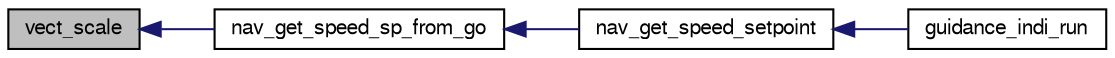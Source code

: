 digraph "vect_scale"
{
  edge [fontname="FreeSans",fontsize="10",labelfontname="FreeSans",labelfontsize="10"];
  node [fontname="FreeSans",fontsize="10",shape=record];
  rankdir="LR";
  Node1 [label="vect_scale",height=0.2,width=0.4,color="black", fillcolor="grey75", style="filled", fontcolor="black"];
  Node1 -> Node2 [dir="back",color="midnightblue",fontsize="10",style="solid",fontname="FreeSans"];
  Node2 [label="nav_get_speed_sp_from_go",height=0.2,width=0.4,color="black", fillcolor="white", style="filled",URL="$rotorcraft_2navigation_8h.html#acc610b7246ea6f3650c33f5af6e26936",tooltip="Go to a waypoint in the shortest way. "];
  Node2 -> Node3 [dir="back",color="midnightblue",fontsize="10",style="solid",fontname="FreeSans"];
  Node3 [label="nav_get_speed_setpoint",height=0.2,width=0.4,color="black", fillcolor="white", style="filled",URL="$rotorcraft_2navigation_8h.html#afa53b47b30072d2b7b564d30b0583a9d",tooltip="function that returns a speed setpoint based on flight plan. "];
  Node3 -> Node4 [dir="back",color="midnightblue",fontsize="10",style="solid",fontname="FreeSans"];
  Node4 [label="guidance_indi_run",height=0.2,width=0.4,color="black", fillcolor="white", style="filled",URL="$guidance__indi__hybrid_8c.html#afa3b5095f6b5beadbb8662d3b3519bc9"];
}
